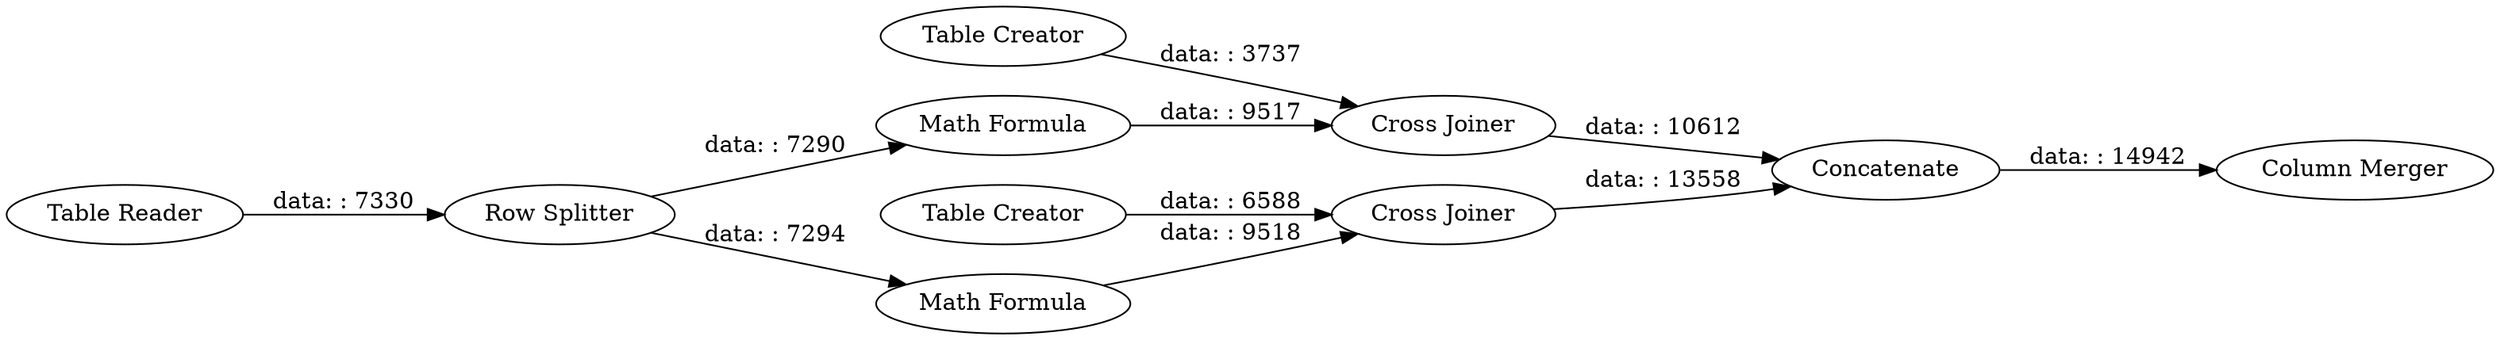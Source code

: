 digraph {
	"2910643439316151953_9" [label=Concatenate]
	"2910643439316151953_2" [label="Row Splitter"]
	"2910643439316151953_1" [label="Table Reader"]
	"2910643439316151953_3" [label="Math Formula"]
	"2910643439316151953_5" [label="Cross Joiner"]
	"2910643439316151953_6" [label="Math Formula"]
	"2910643439316151953_4" [label="Table Creator"]
	"2910643439316151953_8" [label="Cross Joiner"]
	"2910643439316151953_7" [label="Table Creator"]
	"2910643439316151953_10" [label="Column Merger"]
	"2910643439316151953_6" -> "2910643439316151953_8" [label="data: : 9517"]
	"2910643439316151953_9" -> "2910643439316151953_10" [label="data: : 14942"]
	"2910643439316151953_2" -> "2910643439316151953_6" [label="data: : 7290"]
	"2910643439316151953_2" -> "2910643439316151953_3" [label="data: : 7294"]
	"2910643439316151953_5" -> "2910643439316151953_9" [label="data: : 13558"]
	"2910643439316151953_3" -> "2910643439316151953_5" [label="data: : 9518"]
	"2910643439316151953_7" -> "2910643439316151953_8" [label="data: : 3737"]
	"2910643439316151953_1" -> "2910643439316151953_2" [label="data: : 7330"]
	"2910643439316151953_8" -> "2910643439316151953_9" [label="data: : 10612"]
	"2910643439316151953_4" -> "2910643439316151953_5" [label="data: : 6588"]
	rankdir=LR
}
